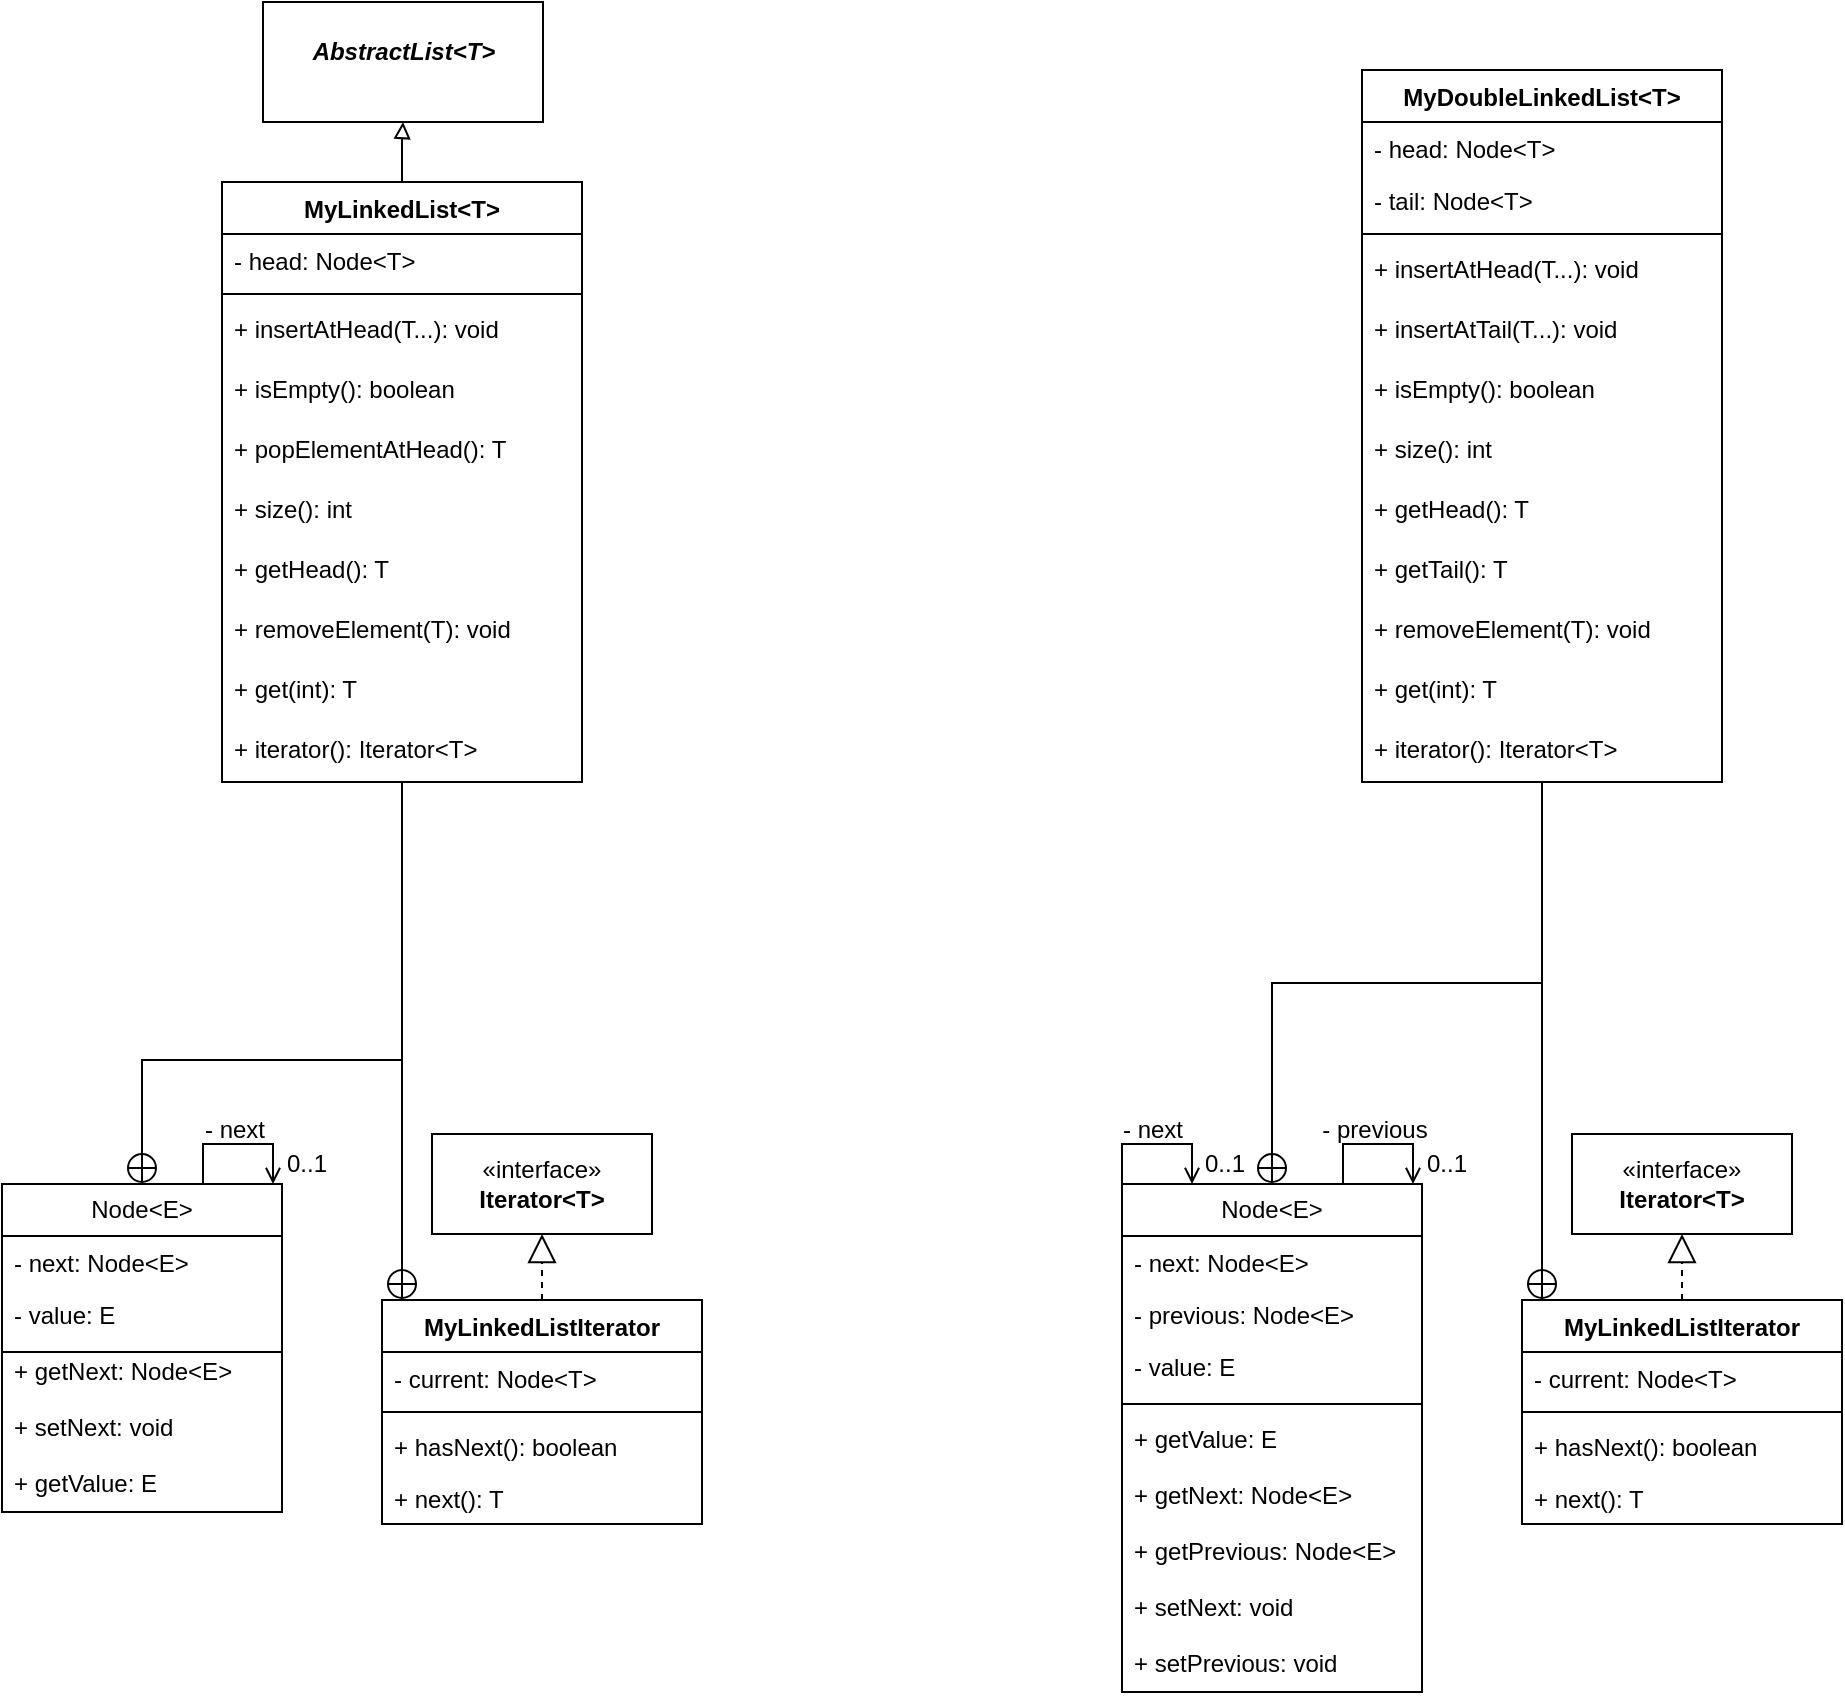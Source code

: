 <mxfile version="24.0.4" type="device">
  <diagram name="Page-1" id="e7e014a7-5840-1c2e-5031-d8a46d1fe8dd">
    <mxGraphModel dx="1050" dy="1447" grid="1" gridSize="10" guides="1" tooltips="1" connect="1" arrows="1" fold="1" page="1" pageScale="1" pageWidth="1169" pageHeight="826" background="none" math="0" shadow="0">
      <root>
        <mxCell id="0" />
        <mxCell id="1" parent="0" />
        <mxCell id="Q1dbe1PUV9DMPkc63lTy-54" value="" style="edgeStyle=orthogonalEdgeStyle;rounded=0;orthogonalLoop=1;jettySize=auto;html=1;endArrow=block;endFill=0;" parent="1" source="Nrq3FAHFyExciN8IFQEu-42" target="Q1dbe1PUV9DMPkc63lTy-52" edge="1">
          <mxGeometry relative="1" as="geometry" />
        </mxCell>
        <mxCell id="Nrq3FAHFyExciN8IFQEu-42" value="MyLinkedList&lt;T&gt;" style="swimlane;fontStyle=1;align=center;verticalAlign=top;childLayout=stackLayout;horizontal=1;startSize=26;horizontalStack=0;resizeParent=1;resizeParentMax=0;resizeLast=0;collapsible=1;marginBottom=0;fontSize=12;" parent="1" vertex="1">
          <mxGeometry x="230" y="-10" width="180" height="300" as="geometry" />
        </mxCell>
        <mxCell id="Nrq3FAHFyExciN8IFQEu-43" value="- head: Node&lt;T&gt;" style="text;strokeColor=none;fillColor=none;align=left;verticalAlign=top;spacingLeft=4;spacingRight=4;overflow=hidden;rotatable=0;points=[[0,0.5],[1,0.5]];portConstraint=eastwest;fontSize=12;" parent="Nrq3FAHFyExciN8IFQEu-42" vertex="1">
          <mxGeometry y="26" width="180" height="26" as="geometry" />
        </mxCell>
        <mxCell id="Nrq3FAHFyExciN8IFQEu-44" value="" style="line;strokeWidth=1;fillColor=none;align=left;verticalAlign=middle;spacingTop=-1;spacingLeft=3;spacingRight=3;rotatable=0;labelPosition=right;points=[];portConstraint=eastwest;fontSize=12;" parent="Nrq3FAHFyExciN8IFQEu-42" vertex="1">
          <mxGeometry y="52" width="180" height="8" as="geometry" />
        </mxCell>
        <mxCell id="Nrq3FAHFyExciN8IFQEu-45" value="+ insertAtHead(T...): void&#xa;&#xa;" style="text;strokeColor=none;fillColor=none;align=left;verticalAlign=top;spacingLeft=4;spacingRight=4;overflow=hidden;rotatable=0;points=[[0,0.5],[1,0.5]];portConstraint=eastwest;fontSize=12;" parent="Nrq3FAHFyExciN8IFQEu-42" vertex="1">
          <mxGeometry y="60" width="180" height="30" as="geometry" />
        </mxCell>
        <mxCell id="Q1dbe1PUV9DMPkc63lTy-44" value="+ isEmpty(): boolean&#xa;&#xa;" style="text;strokeColor=none;fillColor=none;align=left;verticalAlign=top;spacingLeft=4;spacingRight=4;overflow=hidden;rotatable=0;points=[[0,0.5],[1,0.5]];portConstraint=eastwest;fontSize=12;" parent="Nrq3FAHFyExciN8IFQEu-42" vertex="1">
          <mxGeometry y="90" width="180" height="30" as="geometry" />
        </mxCell>
        <mxCell id="Q1dbe1PUV9DMPkc63lTy-45" value="+ popElementAtHead(): T&#xa;&#xa;" style="text;strokeColor=none;fillColor=none;align=left;verticalAlign=top;spacingLeft=4;spacingRight=4;overflow=hidden;rotatable=0;points=[[0,0.5],[1,0.5]];portConstraint=eastwest;fontSize=12;" parent="Nrq3FAHFyExciN8IFQEu-42" vertex="1">
          <mxGeometry y="120" width="180" height="30" as="geometry" />
        </mxCell>
        <mxCell id="Q1dbe1PUV9DMPkc63lTy-46" value="+ size(): int&#xa;&#xa;" style="text;strokeColor=none;fillColor=none;align=left;verticalAlign=top;spacingLeft=4;spacingRight=4;overflow=hidden;rotatable=0;points=[[0,0.5],[1,0.5]];portConstraint=eastwest;fontSize=12;" parent="Nrq3FAHFyExciN8IFQEu-42" vertex="1">
          <mxGeometry y="150" width="180" height="30" as="geometry" />
        </mxCell>
        <mxCell id="Q1dbe1PUV9DMPkc63lTy-47" value="+ getHead(): T&#xa;&#xa;" style="text;strokeColor=none;fillColor=none;align=left;verticalAlign=top;spacingLeft=4;spacingRight=4;overflow=hidden;rotatable=0;points=[[0,0.5],[1,0.5]];portConstraint=eastwest;fontSize=12;" parent="Nrq3FAHFyExciN8IFQEu-42" vertex="1">
          <mxGeometry y="180" width="180" height="30" as="geometry" />
        </mxCell>
        <mxCell id="Q1dbe1PUV9DMPkc63lTy-48" value="+ removeElement(T): void&#xa;&#xa;" style="text;strokeColor=none;fillColor=none;align=left;verticalAlign=top;spacingLeft=4;spacingRight=4;overflow=hidden;rotatable=0;points=[[0,0.5],[1,0.5]];portConstraint=eastwest;fontSize=12;" parent="Nrq3FAHFyExciN8IFQEu-42" vertex="1">
          <mxGeometry y="210" width="180" height="30" as="geometry" />
        </mxCell>
        <mxCell id="Q1dbe1PUV9DMPkc63lTy-49" value="+ get(int): T&#xa;&#xa;" style="text;strokeColor=none;fillColor=none;align=left;verticalAlign=top;spacingLeft=4;spacingRight=4;overflow=hidden;rotatable=0;points=[[0,0.5],[1,0.5]];portConstraint=eastwest;fontSize=12;" parent="Nrq3FAHFyExciN8IFQEu-42" vertex="1">
          <mxGeometry y="240" width="180" height="30" as="geometry" />
        </mxCell>
        <mxCell id="Q1dbe1PUV9DMPkc63lTy-50" value="+ iterator(): Iterator&lt;T&gt;&#xa;&#xa;" style="text;strokeColor=none;fillColor=none;align=left;verticalAlign=top;spacingLeft=4;spacingRight=4;overflow=hidden;rotatable=0;points=[[0,0.5],[1,0.5]];portConstraint=eastwest;fontSize=12;" parent="Nrq3FAHFyExciN8IFQEu-42" vertex="1">
          <mxGeometry y="270" width="180" height="30" as="geometry" />
        </mxCell>
        <mxCell id="etm-aiOEzSy-xyWZLdfD-7" value="Node&amp;lt;E&amp;gt;" style="swimlane;fontStyle=0;childLayout=stackLayout;horizontal=1;startSize=26;fillColor=none;horizontalStack=0;resizeParent=1;resizeParentMax=0;resizeLast=0;collapsible=1;marginBottom=0;whiteSpace=wrap;html=1;" parent="1" vertex="1">
          <mxGeometry x="120" y="491" width="140" height="164" as="geometry" />
        </mxCell>
        <mxCell id="etm-aiOEzSy-xyWZLdfD-8" value="- next: Node&amp;lt;E&amp;gt;" style="text;strokeColor=none;fillColor=none;align=left;verticalAlign=top;spacingLeft=4;spacingRight=4;overflow=hidden;rotatable=0;points=[[0,0.5],[1,0.5]];portConstraint=eastwest;whiteSpace=wrap;html=1;" parent="etm-aiOEzSy-xyWZLdfD-7" vertex="1">
          <mxGeometry y="26" width="140" height="26" as="geometry" />
        </mxCell>
        <mxCell id="etm-aiOEzSy-xyWZLdfD-9" value="- value: E" style="text;strokeColor=none;fillColor=none;align=left;verticalAlign=top;spacingLeft=4;spacingRight=4;overflow=hidden;rotatable=0;points=[[0,0.5],[1,0.5]];portConstraint=eastwest;whiteSpace=wrap;html=1;" parent="etm-aiOEzSy-xyWZLdfD-7" vertex="1">
          <mxGeometry y="52" width="140" height="28" as="geometry" />
        </mxCell>
        <mxCell id="Q1dbe1PUV9DMPkc63lTy-17" value="+ getNext: Node&amp;lt;E&amp;gt;" style="text;strokeColor=none;fillColor=none;align=left;verticalAlign=top;spacingLeft=4;spacingRight=4;overflow=hidden;rotatable=0;points=[[0,0.5],[1,0.5]];portConstraint=eastwest;whiteSpace=wrap;html=1;" parent="etm-aiOEzSy-xyWZLdfD-7" vertex="1">
          <mxGeometry y="80" width="140" height="28" as="geometry" />
        </mxCell>
        <mxCell id="Q1dbe1PUV9DMPkc63lTy-19" value="+ setNext: void" style="text;strokeColor=none;fillColor=none;align=left;verticalAlign=top;spacingLeft=4;spacingRight=4;overflow=hidden;rotatable=0;points=[[0,0.5],[1,0.5]];portConstraint=eastwest;whiteSpace=wrap;html=1;" parent="etm-aiOEzSy-xyWZLdfD-7" vertex="1">
          <mxGeometry y="108" width="140" height="28" as="geometry" />
        </mxCell>
        <mxCell id="Q1dbe1PUV9DMPkc63lTy-20" value="+ getValue: E" style="text;strokeColor=none;fillColor=none;align=left;verticalAlign=top;spacingLeft=4;spacingRight=4;overflow=hidden;rotatable=0;points=[[0,0.5],[1,0.5]];portConstraint=eastwest;whiteSpace=wrap;html=1;" parent="etm-aiOEzSy-xyWZLdfD-7" vertex="1">
          <mxGeometry y="136" width="140" height="28" as="geometry" />
        </mxCell>
        <mxCell id="Q1dbe1PUV9DMPkc63lTy-8" style="edgeStyle=orthogonalEdgeStyle;rounded=0;orthogonalLoop=1;jettySize=auto;html=1;entryX=0.75;entryY=0;entryDx=0;entryDy=0;endArrow=open;endFill=0;" parent="1" edge="1">
          <mxGeometry relative="1" as="geometry">
            <mxPoint x="220.5" y="491" as="sourcePoint" />
            <mxPoint x="255.5" y="491" as="targetPoint" />
            <Array as="points">
              <mxPoint x="220.5" y="471" />
              <mxPoint x="255.5" y="471" />
            </Array>
          </mxGeometry>
        </mxCell>
        <mxCell id="Q1dbe1PUV9DMPkc63lTy-9" value="- next" style="text;html=1;align=center;verticalAlign=middle;resizable=0;points=[];autosize=1;strokeColor=none;fillColor=none;" parent="1" vertex="1">
          <mxGeometry x="210.5" y="449" width="50" height="30" as="geometry" />
        </mxCell>
        <mxCell id="Q1dbe1PUV9DMPkc63lTy-10" value="0..1" style="text;html=1;align=center;verticalAlign=middle;resizable=0;points=[];autosize=1;strokeColor=none;fillColor=none;" parent="1" vertex="1">
          <mxGeometry x="251.5" y="466" width="40" height="30" as="geometry" />
        </mxCell>
        <mxCell id="Q1dbe1PUV9DMPkc63lTy-18" value="" style="line;strokeWidth=1;fillColor=none;align=left;verticalAlign=middle;spacingTop=-1;spacingLeft=3;spacingRight=3;rotatable=0;labelPosition=right;points=[];portConstraint=eastwest;fontSize=12;" parent="1" vertex="1">
          <mxGeometry x="120" y="571" width="140" height="8" as="geometry" />
        </mxCell>
        <mxCell id="Q1dbe1PUV9DMPkc63lTy-26" value="MyLinkedListIterator" style="swimlane;fontStyle=1;align=center;verticalAlign=top;childLayout=stackLayout;horizontal=1;startSize=26;horizontalStack=0;resizeParent=1;resizeParentMax=0;resizeLast=0;collapsible=1;marginBottom=0;whiteSpace=wrap;html=1;" parent="1" vertex="1">
          <mxGeometry x="310" y="549" width="160" height="112" as="geometry" />
        </mxCell>
        <mxCell id="Q1dbe1PUV9DMPkc63lTy-27" value="- current: Node&amp;lt;T&amp;gt;" style="text;strokeColor=none;fillColor=none;align=left;verticalAlign=top;spacingLeft=4;spacingRight=4;overflow=hidden;rotatable=0;points=[[0,0.5],[1,0.5]];portConstraint=eastwest;whiteSpace=wrap;html=1;" parent="Q1dbe1PUV9DMPkc63lTy-26" vertex="1">
          <mxGeometry y="26" width="160" height="26" as="geometry" />
        </mxCell>
        <mxCell id="Q1dbe1PUV9DMPkc63lTy-28" value="" style="line;strokeWidth=1;fillColor=none;align=left;verticalAlign=middle;spacingTop=-1;spacingLeft=3;spacingRight=3;rotatable=0;labelPosition=right;points=[];portConstraint=eastwest;strokeColor=inherit;" parent="Q1dbe1PUV9DMPkc63lTy-26" vertex="1">
          <mxGeometry y="52" width="160" height="8" as="geometry" />
        </mxCell>
        <mxCell id="Q1dbe1PUV9DMPkc63lTy-29" value="+ hasNext(): boolean" style="text;strokeColor=none;fillColor=none;align=left;verticalAlign=top;spacingLeft=4;spacingRight=4;overflow=hidden;rotatable=0;points=[[0,0.5],[1,0.5]];portConstraint=eastwest;whiteSpace=wrap;html=1;" parent="Q1dbe1PUV9DMPkc63lTy-26" vertex="1">
          <mxGeometry y="60" width="160" height="26" as="geometry" />
        </mxCell>
        <mxCell id="Q1dbe1PUV9DMPkc63lTy-33" value="+ next(): T" style="text;strokeColor=none;fillColor=none;align=left;verticalAlign=top;spacingLeft=4;spacingRight=4;overflow=hidden;rotatable=0;points=[[0,0.5],[1,0.5]];portConstraint=eastwest;whiteSpace=wrap;html=1;" parent="Q1dbe1PUV9DMPkc63lTy-26" vertex="1">
          <mxGeometry y="86" width="160" height="26" as="geometry" />
        </mxCell>
        <mxCell id="Q1dbe1PUV9DMPkc63lTy-30" value="«interface»&lt;br&gt;&lt;b&gt;Iterator&amp;lt;T&amp;gt;&lt;/b&gt;" style="html=1;whiteSpace=wrap;" parent="1" vertex="1">
          <mxGeometry x="335" y="466" width="110" height="50" as="geometry" />
        </mxCell>
        <mxCell id="Q1dbe1PUV9DMPkc63lTy-32" value="" style="endArrow=block;dashed=1;endFill=0;endSize=12;html=1;rounded=0;entryX=0.5;entryY=1;entryDx=0;entryDy=0;exitX=0.5;exitY=0;exitDx=0;exitDy=0;" parent="1" source="Q1dbe1PUV9DMPkc63lTy-26" target="Q1dbe1PUV9DMPkc63lTy-30" edge="1">
          <mxGeometry width="160" relative="1" as="geometry">
            <mxPoint x="389.71" y="549" as="sourcePoint" />
            <mxPoint x="390" y="519" as="targetPoint" />
          </mxGeometry>
        </mxCell>
        <mxCell id="Q1dbe1PUV9DMPkc63lTy-39" style="edgeStyle=orthogonalEdgeStyle;rounded=0;orthogonalLoop=1;jettySize=auto;html=1;entryX=0.5;entryY=0;entryDx=0;entryDy=0;endArrow=circlePlus;endFill=0;" parent="1" target="etm-aiOEzSy-xyWZLdfD-7" edge="1">
          <mxGeometry relative="1" as="geometry">
            <mxPoint x="320" y="360" as="sourcePoint" />
            <Array as="points">
              <mxPoint x="320" y="429" />
              <mxPoint x="190" y="429" />
            </Array>
          </mxGeometry>
        </mxCell>
        <mxCell id="Q1dbe1PUV9DMPkc63lTy-41" style="edgeStyle=orthogonalEdgeStyle;rounded=0;orthogonalLoop=1;jettySize=auto;html=1;endArrow=circlePlus;endFill=0;" parent="1" edge="1">
          <mxGeometry relative="1" as="geometry">
            <mxPoint x="320" y="290" as="sourcePoint" />
            <mxPoint x="320" y="549" as="targetPoint" />
            <Array as="points">
              <mxPoint x="320" y="549" />
            </Array>
          </mxGeometry>
        </mxCell>
        <mxCell id="Q1dbe1PUV9DMPkc63lTy-52" value="&lt;p style=&quot;margin:0px;margin-top:4px;text-align:center;&quot;&gt;&lt;br&gt;&lt;b&gt;&lt;i&gt;AbstractList&amp;lt;T&amp;gt;&lt;/i&gt;&lt;/b&gt;&lt;br&gt;&lt;/p&gt;" style="verticalAlign=top;align=left;overflow=fill;html=1;whiteSpace=wrap;" parent="1" vertex="1">
          <mxGeometry x="250.5" y="-100" width="140" height="60" as="geometry" />
        </mxCell>
        <mxCell id="Q1dbe1PUV9DMPkc63lTy-91" style="edgeStyle=orthogonalEdgeStyle;rounded=0;orthogonalLoop=1;jettySize=auto;html=1;entryX=0.5;entryY=0;entryDx=0;entryDy=0;endArrow=circlePlus;endFill=0;" parent="1" source="Q1dbe1PUV9DMPkc63lTy-56" target="Q1dbe1PUV9DMPkc63lTy-67" edge="1">
          <mxGeometry relative="1" as="geometry" />
        </mxCell>
        <mxCell id="Q1dbe1PUV9DMPkc63lTy-56" value="MyDoubleLinkedList&lt;T&gt;" style="swimlane;fontStyle=1;align=center;verticalAlign=top;childLayout=stackLayout;horizontal=1;startSize=26;horizontalStack=0;resizeParent=1;resizeParentMax=0;resizeLast=0;collapsible=1;marginBottom=0;fontSize=12;" parent="1" vertex="1">
          <mxGeometry x="800" y="-66" width="180" height="356" as="geometry" />
        </mxCell>
        <mxCell id="Q1dbe1PUV9DMPkc63lTy-108" value="- head: Node&lt;T&gt;" style="text;strokeColor=none;fillColor=none;align=left;verticalAlign=top;spacingLeft=4;spacingRight=4;overflow=hidden;rotatable=0;points=[[0,0.5],[1,0.5]];portConstraint=eastwest;fontSize=12;" parent="Q1dbe1PUV9DMPkc63lTy-56" vertex="1">
          <mxGeometry y="26" width="180" height="26" as="geometry" />
        </mxCell>
        <mxCell id="Q1dbe1PUV9DMPkc63lTy-57" value="- tail: Node&lt;T&gt;" style="text;strokeColor=none;fillColor=none;align=left;verticalAlign=top;spacingLeft=4;spacingRight=4;overflow=hidden;rotatable=0;points=[[0,0.5],[1,0.5]];portConstraint=eastwest;fontSize=12;" parent="Q1dbe1PUV9DMPkc63lTy-56" vertex="1">
          <mxGeometry y="52" width="180" height="26" as="geometry" />
        </mxCell>
        <mxCell id="Q1dbe1PUV9DMPkc63lTy-58" value="" style="line;strokeWidth=1;fillColor=none;align=left;verticalAlign=middle;spacingTop=-1;spacingLeft=3;spacingRight=3;rotatable=0;labelPosition=right;points=[];portConstraint=eastwest;fontSize=12;" parent="Q1dbe1PUV9DMPkc63lTy-56" vertex="1">
          <mxGeometry y="78" width="180" height="8" as="geometry" />
        </mxCell>
        <mxCell id="Q1dbe1PUV9DMPkc63lTy-106" value="+ insertAtHead(T...): void&#xa;&#xa;" style="text;strokeColor=none;fillColor=none;align=left;verticalAlign=top;spacingLeft=4;spacingRight=4;overflow=hidden;rotatable=0;points=[[0,0.5],[1,0.5]];portConstraint=eastwest;fontSize=12;" parent="Q1dbe1PUV9DMPkc63lTy-56" vertex="1">
          <mxGeometry y="86" width="180" height="30" as="geometry" />
        </mxCell>
        <mxCell id="Q1dbe1PUV9DMPkc63lTy-59" value="+ insertAtTail(T...): void&#xa;&#xa;" style="text;strokeColor=none;fillColor=none;align=left;verticalAlign=top;spacingLeft=4;spacingRight=4;overflow=hidden;rotatable=0;points=[[0,0.5],[1,0.5]];portConstraint=eastwest;fontSize=12;" parent="Q1dbe1PUV9DMPkc63lTy-56" vertex="1">
          <mxGeometry y="116" width="180" height="30" as="geometry" />
        </mxCell>
        <mxCell id="Q1dbe1PUV9DMPkc63lTy-60" value="+ isEmpty(): boolean&#xa;&#xa;" style="text;strokeColor=none;fillColor=none;align=left;verticalAlign=top;spacingLeft=4;spacingRight=4;overflow=hidden;rotatable=0;points=[[0,0.5],[1,0.5]];portConstraint=eastwest;fontSize=12;" parent="Q1dbe1PUV9DMPkc63lTy-56" vertex="1">
          <mxGeometry y="146" width="180" height="30" as="geometry" />
        </mxCell>
        <mxCell id="Q1dbe1PUV9DMPkc63lTy-62" value="+ size(): int&#xa;&#xa;" style="text;strokeColor=none;fillColor=none;align=left;verticalAlign=top;spacingLeft=4;spacingRight=4;overflow=hidden;rotatable=0;points=[[0,0.5],[1,0.5]];portConstraint=eastwest;fontSize=12;" parent="Q1dbe1PUV9DMPkc63lTy-56" vertex="1">
          <mxGeometry y="176" width="180" height="30" as="geometry" />
        </mxCell>
        <mxCell id="Q1dbe1PUV9DMPkc63lTy-107" value="+ getHead(): T&#xa;&#xa;" style="text;strokeColor=none;fillColor=none;align=left;verticalAlign=top;spacingLeft=4;spacingRight=4;overflow=hidden;rotatable=0;points=[[0,0.5],[1,0.5]];portConstraint=eastwest;fontSize=12;" parent="Q1dbe1PUV9DMPkc63lTy-56" vertex="1">
          <mxGeometry y="206" width="180" height="30" as="geometry" />
        </mxCell>
        <mxCell id="Q1dbe1PUV9DMPkc63lTy-63" value="+ getTail(): T&#xa;&#xa;" style="text;strokeColor=none;fillColor=none;align=left;verticalAlign=top;spacingLeft=4;spacingRight=4;overflow=hidden;rotatable=0;points=[[0,0.5],[1,0.5]];portConstraint=eastwest;fontSize=12;" parent="Q1dbe1PUV9DMPkc63lTy-56" vertex="1">
          <mxGeometry y="236" width="180" height="30" as="geometry" />
        </mxCell>
        <mxCell id="Q1dbe1PUV9DMPkc63lTy-64" value="+ removeElement(T): void&#xa;&#xa;" style="text;strokeColor=none;fillColor=none;align=left;verticalAlign=top;spacingLeft=4;spacingRight=4;overflow=hidden;rotatable=0;points=[[0,0.5],[1,0.5]];portConstraint=eastwest;fontSize=12;" parent="Q1dbe1PUV9DMPkc63lTy-56" vertex="1">
          <mxGeometry y="266" width="180" height="30" as="geometry" />
        </mxCell>
        <mxCell id="Q1dbe1PUV9DMPkc63lTy-65" value="+ get(int): T&#xa;&#xa;" style="text;strokeColor=none;fillColor=none;align=left;verticalAlign=top;spacingLeft=4;spacingRight=4;overflow=hidden;rotatable=0;points=[[0,0.5],[1,0.5]];portConstraint=eastwest;fontSize=12;" parent="Q1dbe1PUV9DMPkc63lTy-56" vertex="1">
          <mxGeometry y="296" width="180" height="30" as="geometry" />
        </mxCell>
        <mxCell id="Q1dbe1PUV9DMPkc63lTy-66" value="+ iterator(): Iterator&lt;T&gt;&#xa;&#xa;" style="text;strokeColor=none;fillColor=none;align=left;verticalAlign=top;spacingLeft=4;spacingRight=4;overflow=hidden;rotatable=0;points=[[0,0.5],[1,0.5]];portConstraint=eastwest;fontSize=12;" parent="Q1dbe1PUV9DMPkc63lTy-56" vertex="1">
          <mxGeometry y="326" width="180" height="30" as="geometry" />
        </mxCell>
        <mxCell id="Q1dbe1PUV9DMPkc63lTy-67" value="Node&amp;lt;E&amp;gt;" style="swimlane;fontStyle=0;childLayout=stackLayout;horizontal=1;startSize=26;fillColor=none;horizontalStack=0;resizeParent=1;resizeParentMax=0;resizeLast=0;collapsible=1;marginBottom=0;whiteSpace=wrap;html=1;" parent="1" vertex="1">
          <mxGeometry x="680" y="491" width="150" height="254" as="geometry" />
        </mxCell>
        <mxCell id="Q1dbe1PUV9DMPkc63lTy-103" value="- next: Node&amp;lt;E&amp;gt;" style="text;strokeColor=none;fillColor=none;align=left;verticalAlign=top;spacingLeft=4;spacingRight=4;overflow=hidden;rotatable=0;points=[[0,0.5],[1,0.5]];portConstraint=eastwest;whiteSpace=wrap;html=1;" parent="Q1dbe1PUV9DMPkc63lTy-67" vertex="1">
          <mxGeometry y="26" width="150" height="26" as="geometry" />
        </mxCell>
        <mxCell id="Q1dbe1PUV9DMPkc63lTy-68" value="- previous: Node&amp;lt;E&amp;gt;" style="text;strokeColor=none;fillColor=none;align=left;verticalAlign=top;spacingLeft=4;spacingRight=4;overflow=hidden;rotatable=0;points=[[0,0.5],[1,0.5]];portConstraint=eastwest;whiteSpace=wrap;html=1;" parent="Q1dbe1PUV9DMPkc63lTy-67" vertex="1">
          <mxGeometry y="52" width="150" height="26" as="geometry" />
        </mxCell>
        <mxCell id="Q1dbe1PUV9DMPkc63lTy-69" value="- value: E" style="text;strokeColor=none;fillColor=none;align=left;verticalAlign=top;spacingLeft=4;spacingRight=4;overflow=hidden;rotatable=0;points=[[0,0.5],[1,0.5]];portConstraint=eastwest;whiteSpace=wrap;html=1;" parent="Q1dbe1PUV9DMPkc63lTy-67" vertex="1">
          <mxGeometry y="78" width="150" height="28" as="geometry" />
        </mxCell>
        <mxCell id="Q1dbe1PUV9DMPkc63lTy-76" value="" style="line;strokeWidth=1;fillColor=none;align=left;verticalAlign=middle;spacingTop=-1;spacingLeft=3;spacingRight=3;rotatable=0;labelPosition=right;points=[];portConstraint=eastwest;fontSize=12;" parent="Q1dbe1PUV9DMPkc63lTy-67" vertex="1">
          <mxGeometry y="106" width="150" height="8" as="geometry" />
        </mxCell>
        <mxCell id="Q1dbe1PUV9DMPkc63lTy-72" value="+ getValue: E" style="text;strokeColor=none;fillColor=none;align=left;verticalAlign=top;spacingLeft=4;spacingRight=4;overflow=hidden;rotatable=0;points=[[0,0.5],[1,0.5]];portConstraint=eastwest;whiteSpace=wrap;html=1;" parent="Q1dbe1PUV9DMPkc63lTy-67" vertex="1">
          <mxGeometry y="114" width="150" height="28" as="geometry" />
        </mxCell>
        <mxCell id="Q1dbe1PUV9DMPkc63lTy-104" value="+ getNext: Node&amp;lt;E&amp;gt;" style="text;strokeColor=none;fillColor=none;align=left;verticalAlign=top;spacingLeft=4;spacingRight=4;overflow=hidden;rotatable=0;points=[[0,0.5],[1,0.5]];portConstraint=eastwest;whiteSpace=wrap;html=1;" parent="Q1dbe1PUV9DMPkc63lTy-67" vertex="1">
          <mxGeometry y="142" width="150" height="28" as="geometry" />
        </mxCell>
        <mxCell id="Q1dbe1PUV9DMPkc63lTy-70" value="+ getPrevious: Node&amp;lt;E&amp;gt;" style="text;strokeColor=none;fillColor=none;align=left;verticalAlign=top;spacingLeft=4;spacingRight=4;overflow=hidden;rotatable=0;points=[[0,0.5],[1,0.5]];portConstraint=eastwest;whiteSpace=wrap;html=1;" parent="Q1dbe1PUV9DMPkc63lTy-67" vertex="1">
          <mxGeometry y="170" width="150" height="28" as="geometry" />
        </mxCell>
        <mxCell id="Q1dbe1PUV9DMPkc63lTy-105" value="+ setNext: void" style="text;strokeColor=none;fillColor=none;align=left;verticalAlign=top;spacingLeft=4;spacingRight=4;overflow=hidden;rotatable=0;points=[[0,0.5],[1,0.5]];portConstraint=eastwest;whiteSpace=wrap;html=1;" parent="Q1dbe1PUV9DMPkc63lTy-67" vertex="1">
          <mxGeometry y="198" width="150" height="28" as="geometry" />
        </mxCell>
        <mxCell id="Q1dbe1PUV9DMPkc63lTy-71" value="+ setPrevious: void" style="text;strokeColor=none;fillColor=none;align=left;verticalAlign=top;spacingLeft=4;spacingRight=4;overflow=hidden;rotatable=0;points=[[0,0.5],[1,0.5]];portConstraint=eastwest;whiteSpace=wrap;html=1;" parent="Q1dbe1PUV9DMPkc63lTy-67" vertex="1">
          <mxGeometry y="226" width="150" height="28" as="geometry" />
        </mxCell>
        <mxCell id="Q1dbe1PUV9DMPkc63lTy-73" style="edgeStyle=orthogonalEdgeStyle;rounded=0;orthogonalLoop=1;jettySize=auto;html=1;entryX=0.75;entryY=0;entryDx=0;entryDy=0;endArrow=open;endFill=0;" parent="1" edge="1">
          <mxGeometry relative="1" as="geometry">
            <mxPoint x="790.5" y="491" as="sourcePoint" />
            <mxPoint x="825.5" y="491" as="targetPoint" />
            <Array as="points">
              <mxPoint x="790.5" y="471" />
              <mxPoint x="825.5" y="471" />
            </Array>
          </mxGeometry>
        </mxCell>
        <mxCell id="Q1dbe1PUV9DMPkc63lTy-74" value="- previous" style="text;html=1;align=center;verticalAlign=middle;resizable=0;points=[];autosize=1;strokeColor=none;fillColor=none;" parent="1" vertex="1">
          <mxGeometry x="765.5" y="449" width="80" height="30" as="geometry" />
        </mxCell>
        <mxCell id="Q1dbe1PUV9DMPkc63lTy-75" value="0..1" style="text;html=1;align=center;verticalAlign=middle;resizable=0;points=[];autosize=1;strokeColor=none;fillColor=none;" parent="1" vertex="1">
          <mxGeometry x="821.5" y="466" width="40" height="30" as="geometry" />
        </mxCell>
        <mxCell id="Q1dbe1PUV9DMPkc63lTy-77" value="MyLinkedListIterator" style="swimlane;fontStyle=1;align=center;verticalAlign=top;childLayout=stackLayout;horizontal=1;startSize=26;horizontalStack=0;resizeParent=1;resizeParentMax=0;resizeLast=0;collapsible=1;marginBottom=0;whiteSpace=wrap;html=1;" parent="1" vertex="1">
          <mxGeometry x="880" y="549" width="160" height="112" as="geometry" />
        </mxCell>
        <mxCell id="Q1dbe1PUV9DMPkc63lTy-78" value="- current: Node&amp;lt;T&amp;gt;" style="text;strokeColor=none;fillColor=none;align=left;verticalAlign=top;spacingLeft=4;spacingRight=4;overflow=hidden;rotatable=0;points=[[0,0.5],[1,0.5]];portConstraint=eastwest;whiteSpace=wrap;html=1;" parent="Q1dbe1PUV9DMPkc63lTy-77" vertex="1">
          <mxGeometry y="26" width="160" height="26" as="geometry" />
        </mxCell>
        <mxCell id="Q1dbe1PUV9DMPkc63lTy-79" value="" style="line;strokeWidth=1;fillColor=none;align=left;verticalAlign=middle;spacingTop=-1;spacingLeft=3;spacingRight=3;rotatable=0;labelPosition=right;points=[];portConstraint=eastwest;strokeColor=inherit;" parent="Q1dbe1PUV9DMPkc63lTy-77" vertex="1">
          <mxGeometry y="52" width="160" height="8" as="geometry" />
        </mxCell>
        <mxCell id="Q1dbe1PUV9DMPkc63lTy-80" value="+ hasNext(): boolean" style="text;strokeColor=none;fillColor=none;align=left;verticalAlign=top;spacingLeft=4;spacingRight=4;overflow=hidden;rotatable=0;points=[[0,0.5],[1,0.5]];portConstraint=eastwest;whiteSpace=wrap;html=1;" parent="Q1dbe1PUV9DMPkc63lTy-77" vertex="1">
          <mxGeometry y="60" width="160" height="26" as="geometry" />
        </mxCell>
        <mxCell id="Q1dbe1PUV9DMPkc63lTy-81" value="+ next(): T" style="text;strokeColor=none;fillColor=none;align=left;verticalAlign=top;spacingLeft=4;spacingRight=4;overflow=hidden;rotatable=0;points=[[0,0.5],[1,0.5]];portConstraint=eastwest;whiteSpace=wrap;html=1;" parent="Q1dbe1PUV9DMPkc63lTy-77" vertex="1">
          <mxGeometry y="86" width="160" height="26" as="geometry" />
        </mxCell>
        <mxCell id="Q1dbe1PUV9DMPkc63lTy-82" value="«interface»&lt;br&gt;&lt;b&gt;Iterator&amp;lt;T&amp;gt;&lt;/b&gt;" style="html=1;whiteSpace=wrap;" parent="1" vertex="1">
          <mxGeometry x="905" y="466" width="110" height="50" as="geometry" />
        </mxCell>
        <mxCell id="Q1dbe1PUV9DMPkc63lTy-83" value="" style="endArrow=block;dashed=1;endFill=0;endSize=12;html=1;rounded=0;entryX=0.5;entryY=1;entryDx=0;entryDy=0;exitX=0.5;exitY=0;exitDx=0;exitDy=0;" parent="1" source="Q1dbe1PUV9DMPkc63lTy-77" target="Q1dbe1PUV9DMPkc63lTy-82" edge="1">
          <mxGeometry width="160" relative="1" as="geometry">
            <mxPoint x="959.71" y="549" as="sourcePoint" />
            <mxPoint x="960" y="519" as="targetPoint" />
          </mxGeometry>
        </mxCell>
        <mxCell id="Q1dbe1PUV9DMPkc63lTy-85" style="edgeStyle=orthogonalEdgeStyle;rounded=0;orthogonalLoop=1;jettySize=auto;html=1;endArrow=circlePlus;endFill=0;" parent="1" edge="1">
          <mxGeometry relative="1" as="geometry">
            <mxPoint x="890" y="290" as="sourcePoint" />
            <mxPoint x="890" y="549" as="targetPoint" />
            <Array as="points">
              <mxPoint x="890" y="549" />
            </Array>
          </mxGeometry>
        </mxCell>
        <mxCell id="Q1dbe1PUV9DMPkc63lTy-88" style="edgeStyle=orthogonalEdgeStyle;rounded=0;orthogonalLoop=1;jettySize=auto;html=1;entryX=0.75;entryY=0;entryDx=0;entryDy=0;endArrow=open;endFill=0;" parent="1" edge="1">
          <mxGeometry relative="1" as="geometry">
            <mxPoint x="680.0" y="491" as="sourcePoint" />
            <mxPoint x="715" y="491" as="targetPoint" />
            <Array as="points">
              <mxPoint x="680" y="471" />
              <mxPoint x="715" y="471" />
            </Array>
          </mxGeometry>
        </mxCell>
        <mxCell id="Q1dbe1PUV9DMPkc63lTy-89" value="- next" style="text;html=1;align=center;verticalAlign=middle;resizable=0;points=[];autosize=1;strokeColor=none;fillColor=none;" parent="1" vertex="1">
          <mxGeometry x="670" y="449" width="50" height="30" as="geometry" />
        </mxCell>
        <mxCell id="Q1dbe1PUV9DMPkc63lTy-90" value="0..1" style="text;html=1;align=center;verticalAlign=middle;resizable=0;points=[];autosize=1;strokeColor=none;fillColor=none;" parent="1" vertex="1">
          <mxGeometry x="711" y="466" width="40" height="30" as="geometry" />
        </mxCell>
      </root>
    </mxGraphModel>
  </diagram>
</mxfile>
